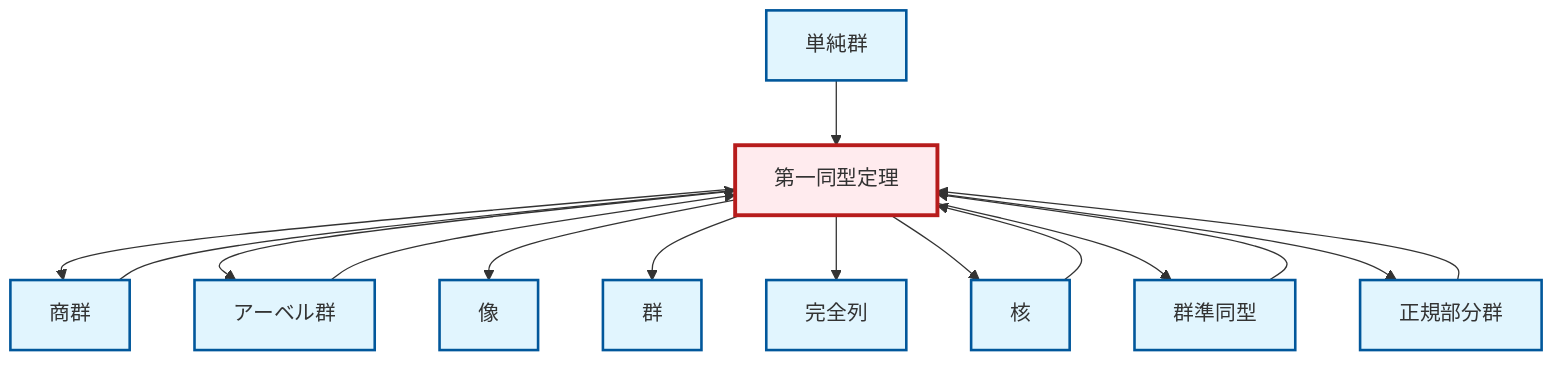 graph TD
    classDef definition fill:#e1f5fe,stroke:#01579b,stroke-width:2px
    classDef theorem fill:#f3e5f5,stroke:#4a148c,stroke-width:2px
    classDef axiom fill:#fff3e0,stroke:#e65100,stroke-width:2px
    classDef example fill:#e8f5e9,stroke:#1b5e20,stroke-width:2px
    classDef current fill:#ffebee,stroke:#b71c1c,stroke-width:3px
    def-exact-sequence["完全列"]:::definition
    thm-first-isomorphism["第一同型定理"]:::theorem
    def-abelian-group["アーベル群"]:::definition
    def-homomorphism["群準同型"]:::definition
    def-image["像"]:::definition
    def-kernel["核"]:::definition
    def-normal-subgroup["正規部分群"]:::definition
    def-simple-group["単純群"]:::definition
    def-quotient-group["商群"]:::definition
    def-group["群"]:::definition
    thm-first-isomorphism --> def-quotient-group
    def-normal-subgroup --> thm-first-isomorphism
    thm-first-isomorphism --> def-abelian-group
    thm-first-isomorphism --> def-image
    def-quotient-group --> thm-first-isomorphism
    def-simple-group --> thm-first-isomorphism
    thm-first-isomorphism --> def-group
    def-kernel --> thm-first-isomorphism
    thm-first-isomorphism --> def-exact-sequence
    def-homomorphism --> thm-first-isomorphism
    def-abelian-group --> thm-first-isomorphism
    thm-first-isomorphism --> def-kernel
    thm-first-isomorphism --> def-homomorphism
    thm-first-isomorphism --> def-normal-subgroup
    class thm-first-isomorphism current